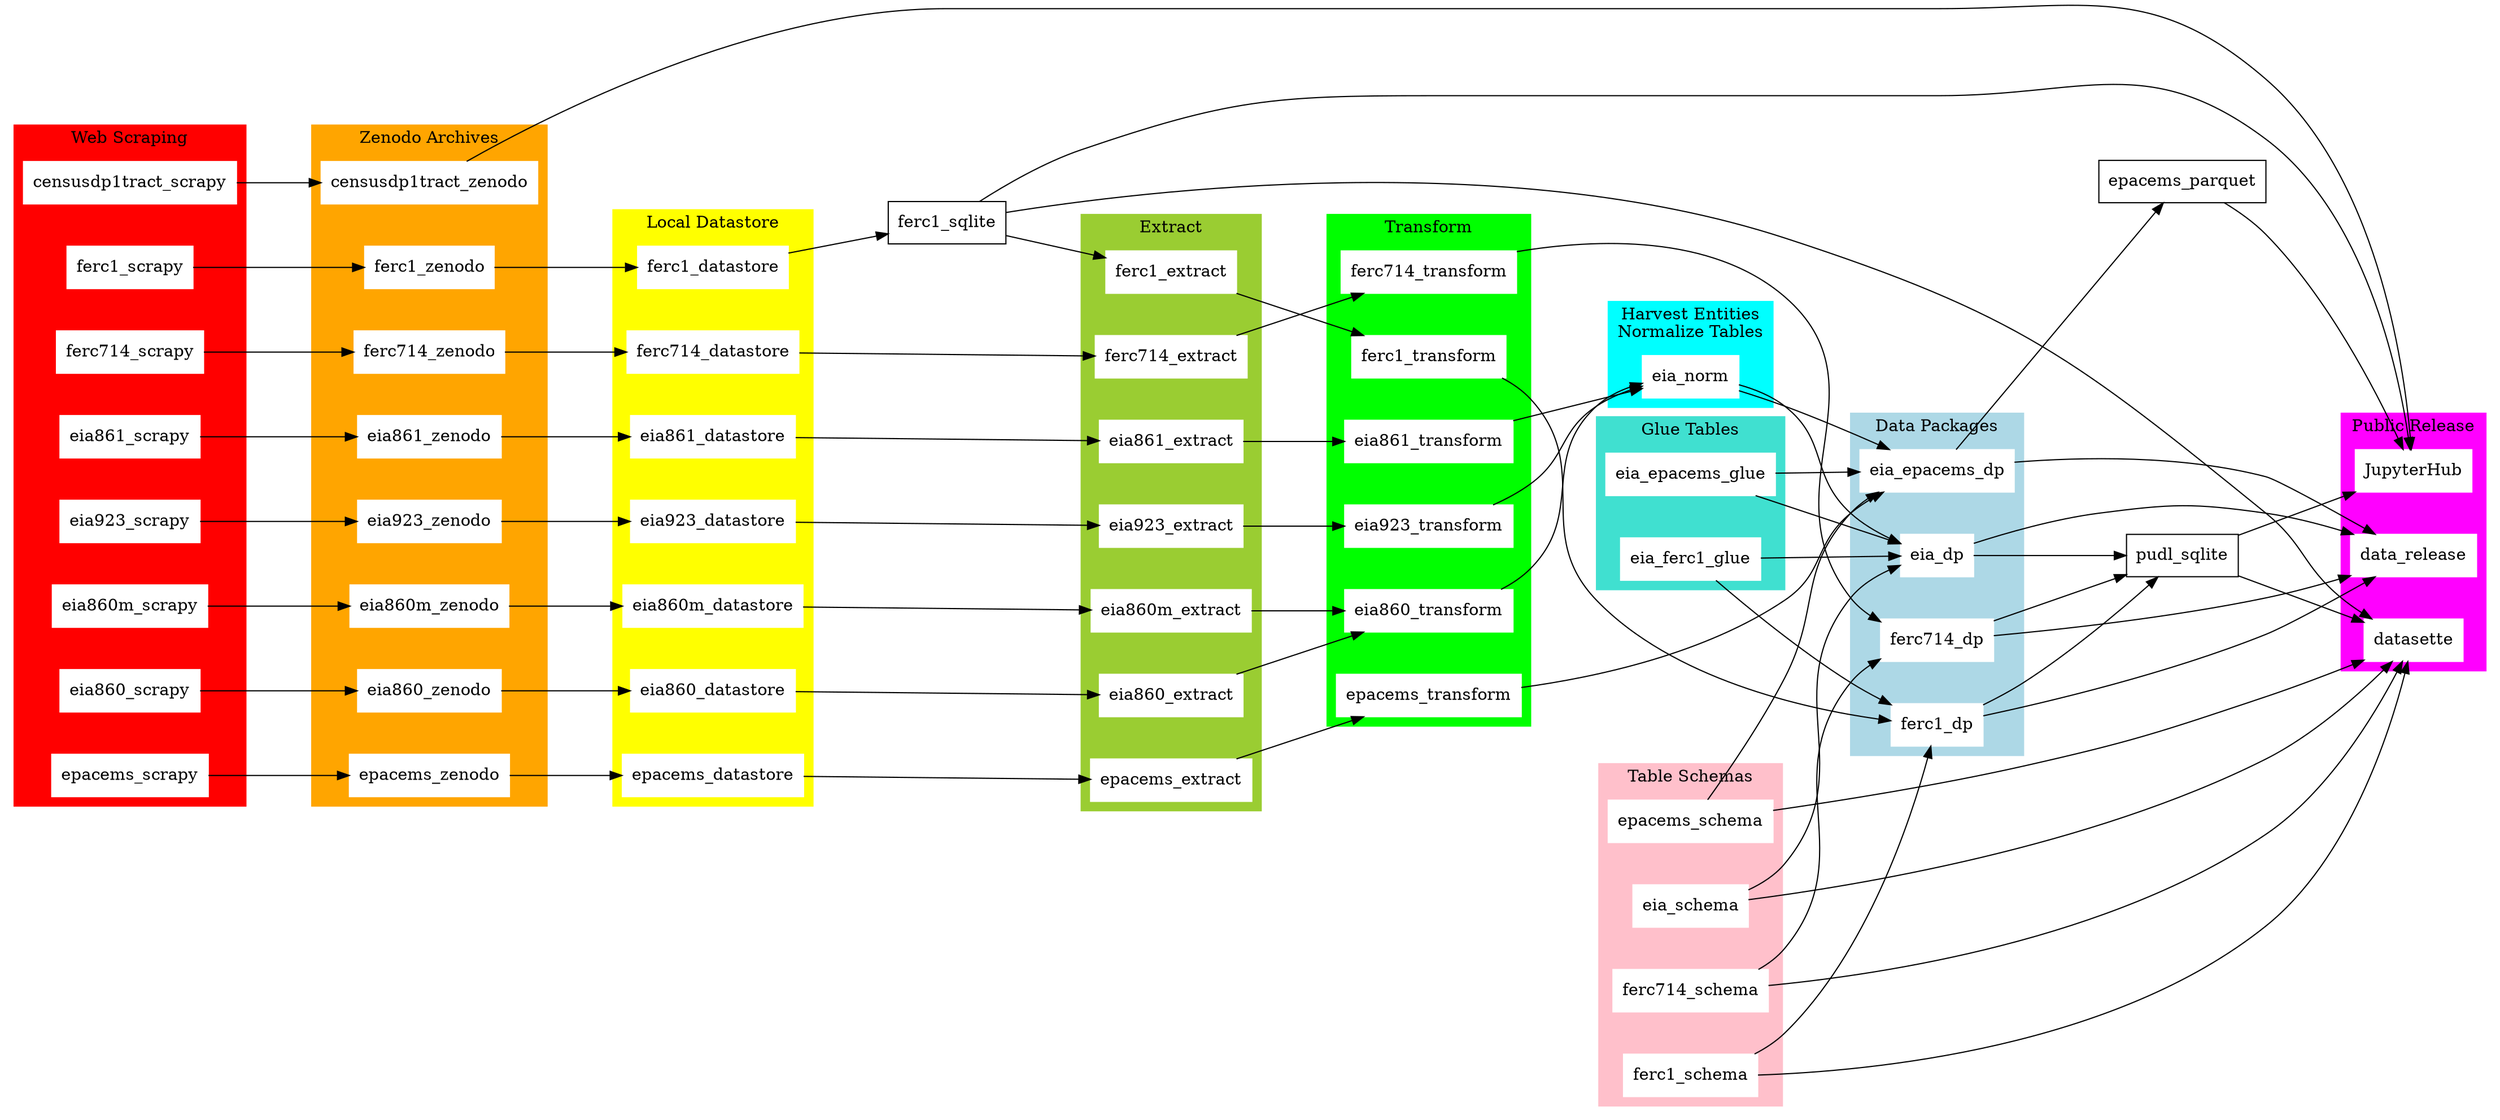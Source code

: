 digraph pudl_etl {
  rankdir="LR"
  node [shape=rectangle]
  graph [ranksep=1.0, nodesep=0.5]

  subgraph cluster_scrapy {
    label="Web Scraping"
    rank=same
    style=filled
    color=red
    node [style=filled, color=white]
    censusdp1tract_scrapy
    eia860_scrapy
    eia860m_scrapy
    eia861_scrapy
    eia923_scrapy
    epacems_scrapy
    ferc1_scrapy
    ferc714_scrapy
  }

  subgraph cluster_zenodo {
    label="Zenodo Archives"
    rank=same
    style=filled
    color=orange
    node [style=filled, color=white]
    censusdp1tract_zenodo
    eia860_zenodo
    eia860m_zenodo
    eia861_zenodo
    eia923_zenodo
    epacems_zenodo
    ferc1_zenodo
    ferc714_zenodo
  }

  subgraph cluster_datastore {
    label="Local Datastore"
    rank=same
    style=filled
    color=yellow
    node [style=filled, color=white]
    eia860_datastore
    eia860m_datastore
    eia861_datastore
    eia923_datastore
    epacems_datastore
    ferc1_datastore
    ferc714_datastore
  }

  subgraph cluster_extract {
    label="Extract"
    rank=same
    style=filled
    color=yellowgreen
    node [style=filled, color=white]
    eia860_extract
    eia860m_extract
    eia861_extract
    eia923_extract
    epacems_extract
    ferc1_extract
    ferc714_extract
  }

  subgraph cluster_transform {
    label="Transform"
    rank=same
    style=filled
    color=green
    node [style=filled, color=white]
    eia860_transform
    eia861_transform
    eia923_transform
    epacems_transform
    ferc1_transform
    ferc714_transform
  }

  subgraph cluster_normalize {
    label="Harvest Entities\nNormalize Tables"
    rank=same
    style=filled
    color=cyan
    node [style=filled, color=white]
    eia_norm
  }

  subgraph cluster_dp {
    label="Data Packages"
    rank=same
    style=filled
    color=lightblue
    node [style=filled, color=white]
    eia_epacems_dp
    eia_dp
    ferc1_dp
    ferc714_dp
  }

  subgraph cluster_release {
    label="Public Release"
    rank=same
    style=filled
    color=magenta
    node [style=filled, color=white]
    datasette
    data_release
    JupyterHub
  }

  subgraph cluster_schema {
    label="Table Schemas"
    rank=same
    style=filled
    color=pink
    node [style=filled, color=white]
    eia_schema
    epacems_schema
    ferc1_schema
    ferc714_schema
  }

  subgraph cluster_glue {
    label="Glue Tables"
    rank=same
    style=filled
    color=turquoise
    node [style=filled, color=white]
    eia_epacems_glue
    eia_ferc1_glue
  }

  censusdp1tract_scrapy -> censusdp1tract_zenodo
  eia860_scrapy -> eia860_zenodo -> eia860_datastore -> eia860_extract -> eia860_transform -> eia_norm
  eia860m_scrapy -> eia860m_zenodo -> eia860m_datastore -> eia860m_extract -> eia860_transform
  eia861_scrapy -> eia861_zenodo -> eia861_datastore -> eia861_extract -> eia861_transform -> eia_norm
  eia923_scrapy -> eia923_zenodo -> eia923_datastore -> eia923_extract -> eia923_transform -> eia_norm
  epacems_scrapy -> epacems_zenodo -> epacems_datastore -> epacems_extract -> epacems_transform
  ferc1_scrapy -> ferc1_zenodo -> ferc1_datastore -> ferc1_sqlite -> ferc1_extract -> ferc1_transform
  ferc714_scrapy -> ferc714_zenodo -> ferc714_datastore -> ferc714_extract -> ferc714_transform

  eia_norm -> eia_dp
  eia_norm -> eia_epacems_dp
  epacems_transform -> eia_epacems_dp
  ferc1_transform -> ferc1_dp
  ferc714_transform -> ferc714_dp

  eia_dp -> pudl_sqlite
  ferc1_dp -> pudl_sqlite
  ferc714_dp -> pudl_sqlite

  eia_epacems_dp -> epacems_parquet

  ferc1_sqlite -> datasette
  pudl_sqlite -> datasette

  eia_dp -> data_release
  eia_epacems_dp -> data_release
  ferc1_dp -> data_release
  ferc714_dp -> data_release

  ferc1_sqlite -> JupyterHub
  pudl_sqlite -> JupyterHub
  epacems_parquet -> JupyterHub
  censusdp1tract_zenodo -> JupyterHub

  eia_ferc1_glue -> eia_dp
  eia_ferc1_glue -> ferc1_dp
  eia_epacems_glue -> eia_dp
  eia_epacems_glue -> eia_epacems_dp

  eia_schema -> eia_dp
  epacems_schema -> eia_epacems_dp
  ferc1_schema -> ferc1_dp
  ferc714_schema -> ferc714_dp

  eia_schema -> datasette
  epacems_schema -> datasette
  ferc1_schema -> datasette
  ferc714_schema -> datasette
}
